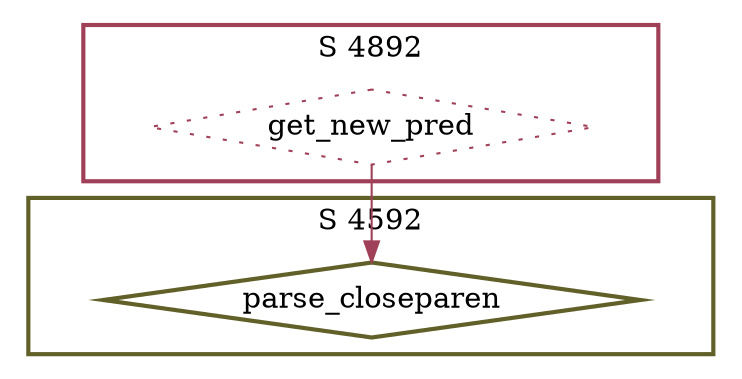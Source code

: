 digraph G {
  ratio=0.500000;
  "UV parse_closeparen (4592)" [shape=diamond, label="parse_closeparen",
                                color="#606028", style=bold];
  "UV get_new_pred (4892)" [shape=diamond, label="get_new_pred",
                            color="#A04058", style=dotted];
  
  subgraph cluster_4892 { label="S 4892";
    color="#A04058";
    style=bold;
    "UV get_new_pred (4892)"; };
  subgraph cluster_4592 { label="S 4592";
    color="#606028";
    style=bold;
    "UV parse_closeparen (4592)"; };
  
  "UV get_new_pred (4892)" -> "UV parse_closeparen (4592)" [color="#A04058"];
  
  }